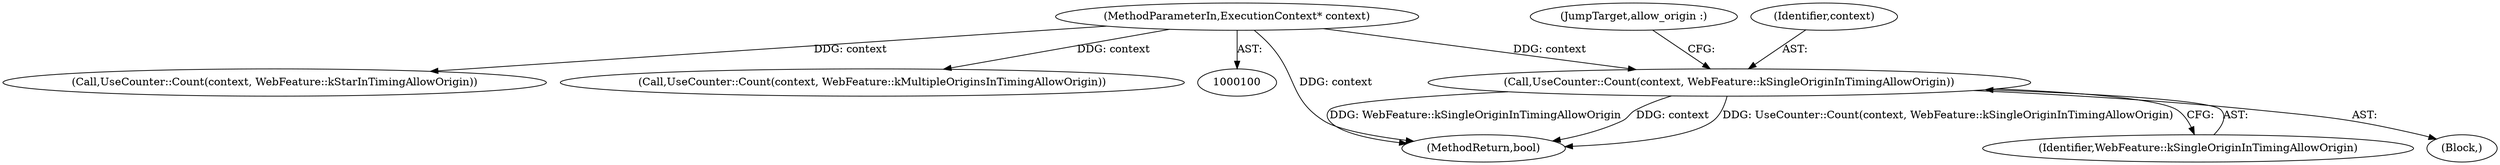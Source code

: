 digraph "0_Chrome_01b42e2bc2aac531b17596729ae4e5c223ae7124@pointer" {
"1000169" [label="(Call,UseCounter::Count(context, WebFeature::kSingleOriginInTimingAllowOrigin))"];
"1000104" [label="(MethodParameterIn,ExecutionContext* context)"];
"1000191" [label="(MethodReturn,bool)"];
"1000171" [label="(Identifier,WebFeature::kSingleOriginInTimingAllowOrigin)"];
"1000104" [label="(MethodParameterIn,ExecutionContext* context)"];
"1000138" [label="(Call,UseCounter::Count(context, WebFeature::kStarInTimingAllowOrigin))"];
"1000168" [label="(Block,)"];
"1000169" [label="(Call,UseCounter::Count(context, WebFeature::kSingleOriginInTimingAllowOrigin))"];
"1000156" [label="(Call,UseCounter::Count(context, WebFeature::kMultipleOriginsInTimingAllowOrigin))"];
"1000172" [label="(JumpTarget,allow_origin :)"];
"1000170" [label="(Identifier,context)"];
"1000169" -> "1000168"  [label="AST: "];
"1000169" -> "1000171"  [label="CFG: "];
"1000170" -> "1000169"  [label="AST: "];
"1000171" -> "1000169"  [label="AST: "];
"1000172" -> "1000169"  [label="CFG: "];
"1000169" -> "1000191"  [label="DDG: UseCounter::Count(context, WebFeature::kSingleOriginInTimingAllowOrigin)"];
"1000169" -> "1000191"  [label="DDG: WebFeature::kSingleOriginInTimingAllowOrigin"];
"1000169" -> "1000191"  [label="DDG: context"];
"1000104" -> "1000169"  [label="DDG: context"];
"1000104" -> "1000100"  [label="AST: "];
"1000104" -> "1000191"  [label="DDG: context"];
"1000104" -> "1000138"  [label="DDG: context"];
"1000104" -> "1000156"  [label="DDG: context"];
}
